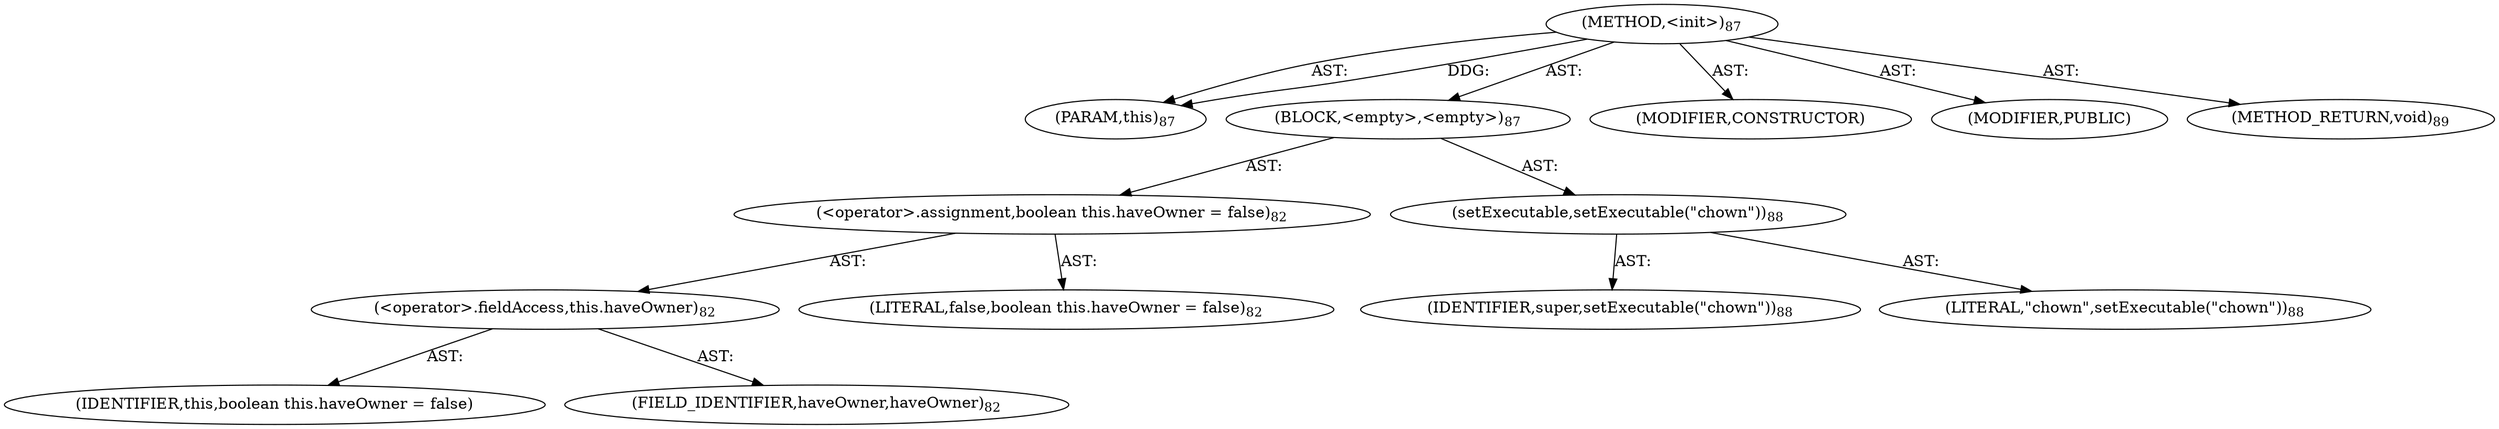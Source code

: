 digraph "&lt;init&gt;" {  
"111669149696" [label = <(METHOD,&lt;init&gt;)<SUB>87</SUB>> ]
"115964116995" [label = <(PARAM,this)<SUB>87</SUB>> ]
"25769803776" [label = <(BLOCK,&lt;empty&gt;,&lt;empty&gt;)<SUB>87</SUB>> ]
"30064771072" [label = <(&lt;operator&gt;.assignment,boolean this.haveOwner = false)<SUB>82</SUB>> ]
"30064771073" [label = <(&lt;operator&gt;.fieldAccess,this.haveOwner)<SUB>82</SUB>> ]
"68719476740" [label = <(IDENTIFIER,this,boolean this.haveOwner = false)> ]
"55834574848" [label = <(FIELD_IDENTIFIER,haveOwner,haveOwner)<SUB>82</SUB>> ]
"90194313216" [label = <(LITERAL,false,boolean this.haveOwner = false)<SUB>82</SUB>> ]
"30064771074" [label = <(setExecutable,setExecutable(&quot;chown&quot;))<SUB>88</SUB>> ]
"68719476741" [label = <(IDENTIFIER,super,setExecutable(&quot;chown&quot;))<SUB>88</SUB>> ]
"90194313217" [label = <(LITERAL,&quot;chown&quot;,setExecutable(&quot;chown&quot;))<SUB>88</SUB>> ]
"133143986177" [label = <(MODIFIER,CONSTRUCTOR)> ]
"133143986178" [label = <(MODIFIER,PUBLIC)> ]
"128849018880" [label = <(METHOD_RETURN,void)<SUB>89</SUB>> ]
  "111669149696" -> "115964116995"  [ label = "AST: "] 
  "111669149696" -> "25769803776"  [ label = "AST: "] 
  "111669149696" -> "133143986177"  [ label = "AST: "] 
  "111669149696" -> "133143986178"  [ label = "AST: "] 
  "111669149696" -> "128849018880"  [ label = "AST: "] 
  "25769803776" -> "30064771072"  [ label = "AST: "] 
  "25769803776" -> "30064771074"  [ label = "AST: "] 
  "30064771072" -> "30064771073"  [ label = "AST: "] 
  "30064771072" -> "90194313216"  [ label = "AST: "] 
  "30064771073" -> "68719476740"  [ label = "AST: "] 
  "30064771073" -> "55834574848"  [ label = "AST: "] 
  "30064771074" -> "68719476741"  [ label = "AST: "] 
  "30064771074" -> "90194313217"  [ label = "AST: "] 
  "111669149696" -> "115964116995"  [ label = "DDG: "] 
}
